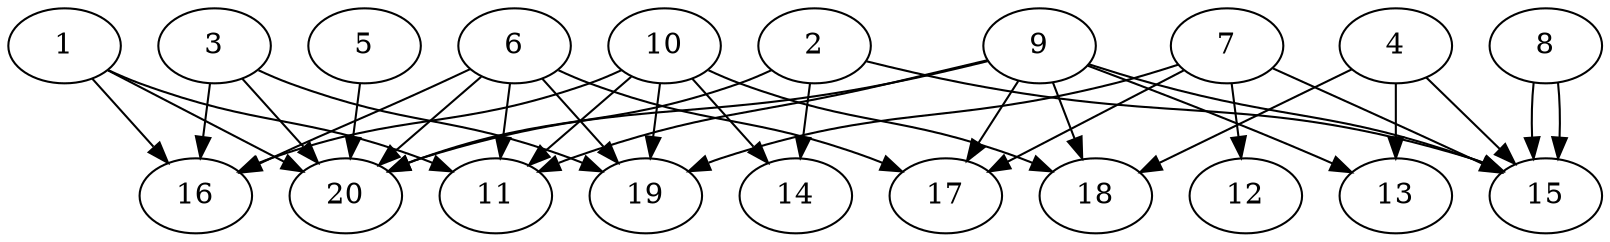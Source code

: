 // DAG automatically generated by daggen at Wed Jul 24 21:21:55 2019
// ./daggen --dot -n 20 --ccr 0.4 --fat 0.8 --regular 0.5 --density 0.6 --mindata 5242880 --maxdata 52428800 
digraph G {
  1 [size="60392960", alpha="0.00", expect_size="24157184"] 
  1 -> 11 [size ="24157184"]
  1 -> 16 [size ="24157184"]
  1 -> 20 [size ="24157184"]
  2 [size="108346880", alpha="0.19", expect_size="43338752"] 
  2 -> 14 [size ="43338752"]
  2 -> 15 [size ="43338752"]
  2 -> 20 [size ="43338752"]
  3 [size="121717760", alpha="0.09", expect_size="48687104"] 
  3 -> 16 [size ="48687104"]
  3 -> 19 [size ="48687104"]
  3 -> 20 [size ="48687104"]
  4 [size="128696320", alpha="0.11", expect_size="51478528"] 
  4 -> 13 [size ="51478528"]
  4 -> 15 [size ="51478528"]
  4 -> 18 [size ="51478528"]
  5 [size="120478720", alpha="0.15", expect_size="48191488"] 
  5 -> 20 [size ="48191488"]
  6 [size="112496640", alpha="0.17", expect_size="44998656"] 
  6 -> 11 [size ="44998656"]
  6 -> 16 [size ="44998656"]
  6 -> 17 [size ="44998656"]
  6 -> 19 [size ="44998656"]
  6 -> 20 [size ="44998656"]
  7 [size="66631680", alpha="0.11", expect_size="26652672"] 
  7 -> 12 [size ="26652672"]
  7 -> 15 [size ="26652672"]
  7 -> 17 [size ="26652672"]
  7 -> 19 [size ="26652672"]
  8 [size="106654720", alpha="0.17", expect_size="42661888"] 
  8 -> 15 [size ="42661888"]
  8 -> 15 [size ="42661888"]
  9 [size="58196480", alpha="0.19", expect_size="23278592"] 
  9 -> 11 [size ="23278592"]
  9 -> 13 [size ="23278592"]
  9 -> 15 [size ="23278592"]
  9 -> 17 [size ="23278592"]
  9 -> 18 [size ="23278592"]
  9 -> 20 [size ="23278592"]
  10 [size="120478720", alpha="0.09", expect_size="48191488"] 
  10 -> 11 [size ="48191488"]
  10 -> 14 [size ="48191488"]
  10 -> 16 [size ="48191488"]
  10 -> 18 [size ="48191488"]
  10 -> 19 [size ="48191488"]
  11 [size="94351360", alpha="0.09", expect_size="37740544"] 
  12 [size="95923200", alpha="0.07", expect_size="38369280"] 
  13 [size="92963840", alpha="0.18", expect_size="37185536"] 
  14 [size="25336320", alpha="0.04", expect_size="10134528"] 
  15 [size="89620480", alpha="0.04", expect_size="35848192"] 
  16 [size="62986240", alpha="0.19", expect_size="25194496"] 
  17 [size="47941120", alpha="0.01", expect_size="19176448"] 
  18 [size="112593920", alpha="0.12", expect_size="45037568"] 
  19 [size="96785920", alpha="0.02", expect_size="38714368"] 
  20 [size="90032640", alpha="0.10", expect_size="36013056"] 
}

